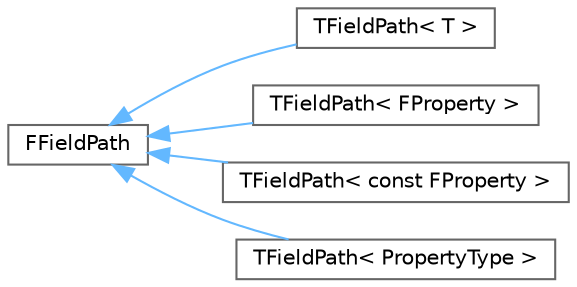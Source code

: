digraph "Graphical Class Hierarchy"
{
 // INTERACTIVE_SVG=YES
 // LATEX_PDF_SIZE
  bgcolor="transparent";
  edge [fontname=Helvetica,fontsize=10,labelfontname=Helvetica,labelfontsize=10];
  node [fontname=Helvetica,fontsize=10,shape=box,height=0.2,width=0.4];
  rankdir="LR";
  Node0 [id="Node000000",label="FFieldPath",height=0.2,width=0.4,color="grey40", fillcolor="white", style="filled",URL="$d7/d92/structFFieldPath.html",tooltip=" "];
  Node0 -> Node1 [id="edge3900_Node000000_Node000001",dir="back",color="steelblue1",style="solid",tooltip=" "];
  Node1 [id="Node000001",label="TFieldPath\< T \>",height=0.2,width=0.4,color="grey40", fillcolor="white", style="filled",URL="$d9/d14/structTFieldPath.html",tooltip=" "];
  Node0 -> Node2 [id="edge3901_Node000000_Node000002",dir="back",color="steelblue1",style="solid",tooltip=" "];
  Node2 [id="Node000002",label="TFieldPath\< FProperty \>",height=0.2,width=0.4,color="grey40", fillcolor="white", style="filled",URL="$d9/d14/structTFieldPath.html",tooltip=" "];
  Node0 -> Node3 [id="edge3902_Node000000_Node000003",dir="back",color="steelblue1",style="solid",tooltip=" "];
  Node3 [id="Node000003",label="TFieldPath\< const FProperty \>",height=0.2,width=0.4,color="grey40", fillcolor="white", style="filled",URL="$d9/d14/structTFieldPath.html",tooltip=" "];
  Node0 -> Node4 [id="edge3903_Node000000_Node000004",dir="back",color="steelblue1",style="solid",tooltip=" "];
  Node4 [id="Node000004",label="TFieldPath\< PropertyType \>",height=0.2,width=0.4,color="grey40", fillcolor="white", style="filled",URL="$d9/d14/structTFieldPath.html",tooltip=" "];
}
